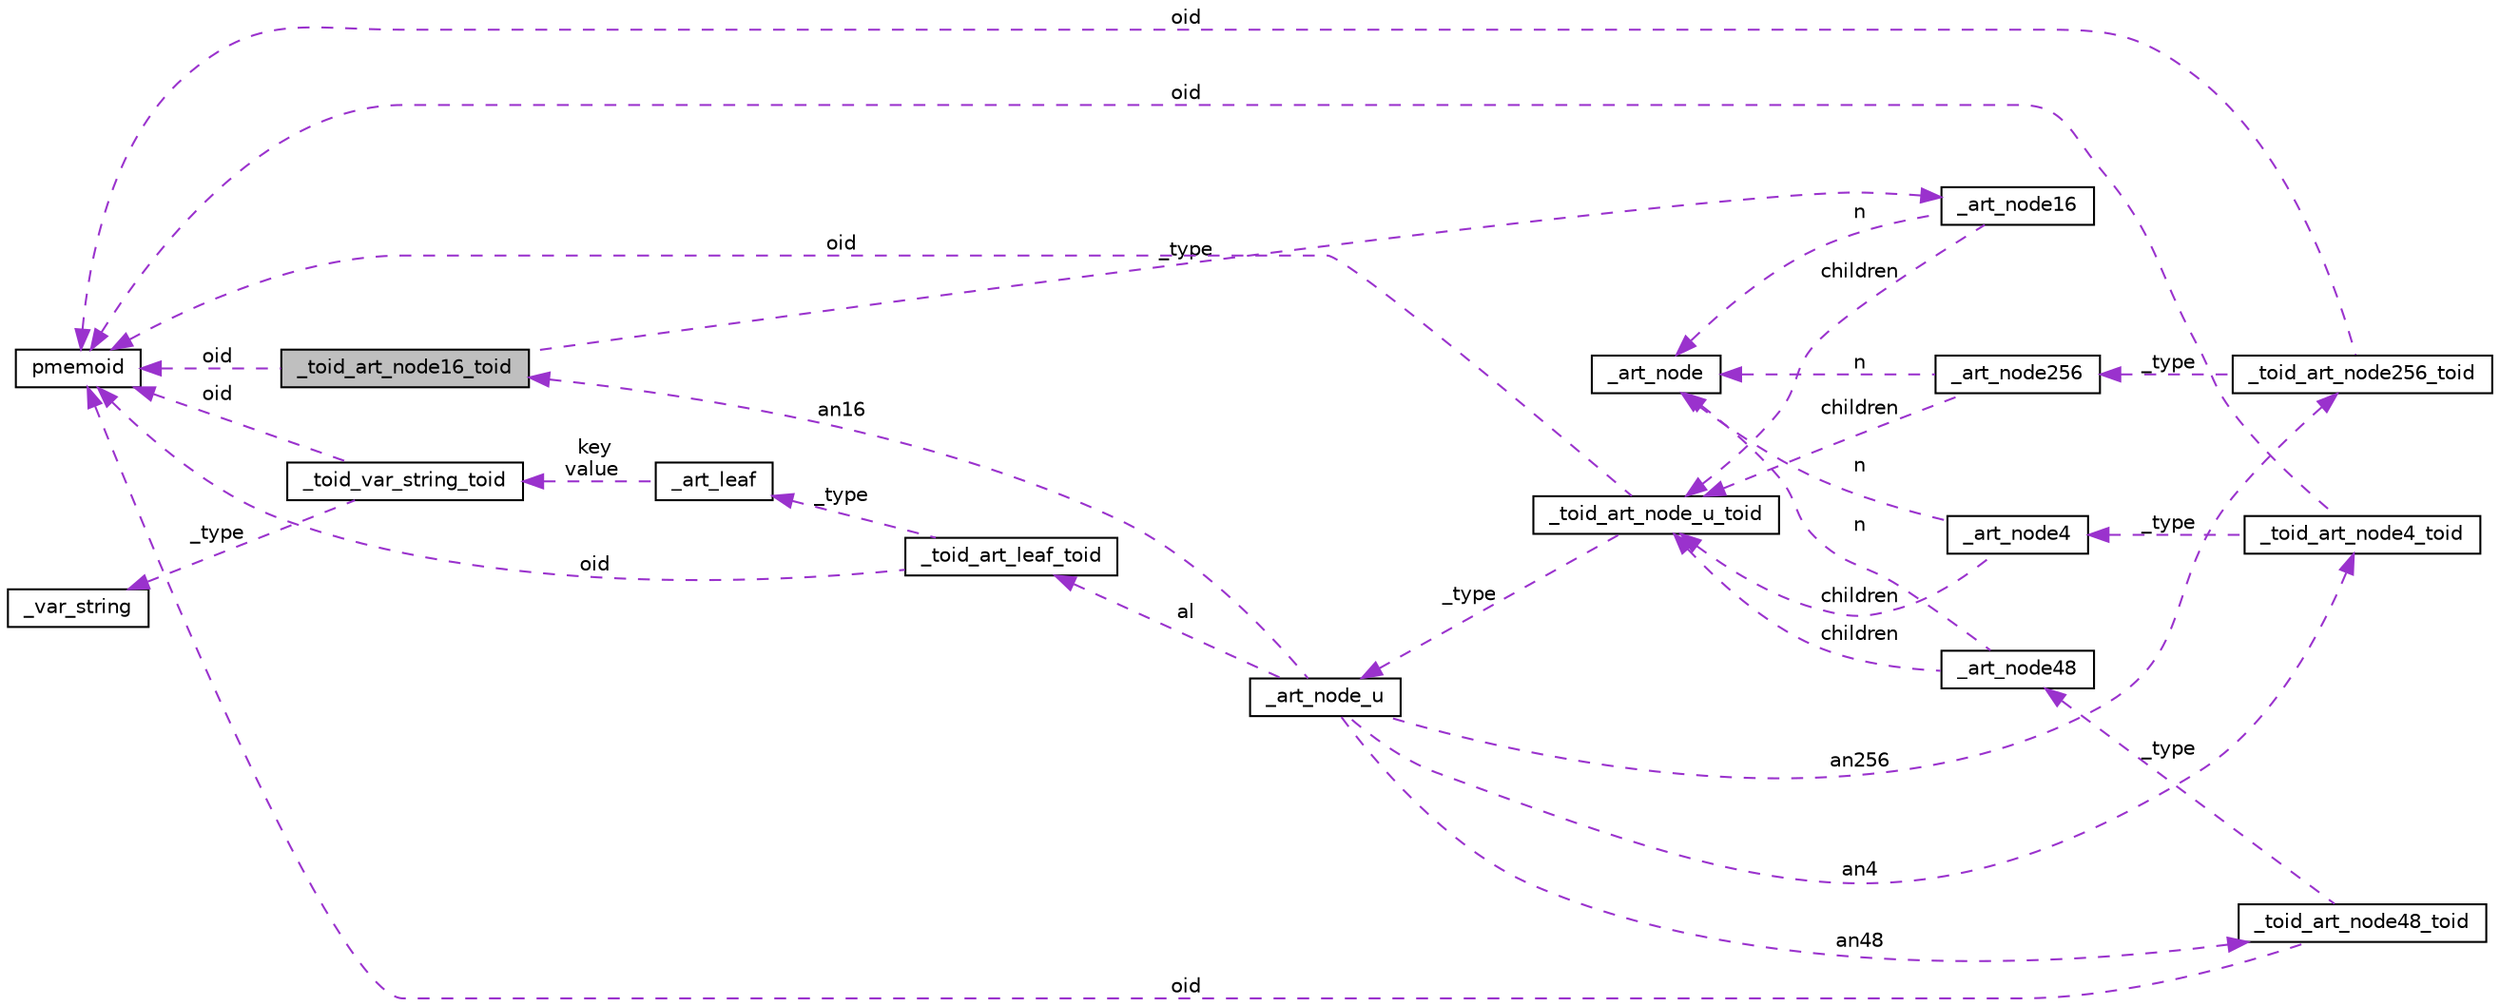digraph "_toid_art_node16_toid"
{
  edge [fontname="Helvetica",fontsize="10",labelfontname="Helvetica",labelfontsize="10"];
  node [fontname="Helvetica",fontsize="10",shape=record];
  rankdir="LR";
  Node1 [label="_toid_art_node16_toid",height=0.2,width=0.4,color="black", fillcolor="grey75", style="filled", fontcolor="black"];
  Node2 -> Node1 [dir="back",color="darkorchid3",fontsize="10",style="dashed",label=" _type" ,fontname="Helvetica"];
  Node2 [label="_art_node16",height=0.2,width=0.4,color="black", fillcolor="white", style="filled",URL="$struct__art__node16.html"];
  Node3 -> Node2 [dir="back",color="darkorchid3",fontsize="10",style="dashed",label=" children" ,fontname="Helvetica"];
  Node3 [label="_toid_art_node_u_toid",height=0.2,width=0.4,color="black", fillcolor="white", style="filled",URL="$union__toid__art__node__u__toid.html"];
  Node4 -> Node3 [dir="back",color="darkorchid3",fontsize="10",style="dashed",label=" oid" ,fontname="Helvetica"];
  Node4 [label="pmemoid",height=0.2,width=0.4,color="black", fillcolor="white", style="filled",URL="$structpmemoid.html"];
  Node5 -> Node3 [dir="back",color="darkorchid3",fontsize="10",style="dashed",label=" _type" ,fontname="Helvetica"];
  Node5 [label="_art_node_u",height=0.2,width=0.4,color="black", fillcolor="white", style="filled",URL="$struct__art__node__u.html"];
  Node6 -> Node5 [dir="back",color="darkorchid3",fontsize="10",style="dashed",label=" al" ,fontname="Helvetica"];
  Node6 [label="_toid_art_leaf_toid",height=0.2,width=0.4,color="black", fillcolor="white", style="filled",URL="$union__toid__art__leaf__toid.html"];
  Node7 -> Node6 [dir="back",color="darkorchid3",fontsize="10",style="dashed",label=" _type" ,fontname="Helvetica"];
  Node7 [label="_art_leaf",height=0.2,width=0.4,color="black", fillcolor="white", style="filled",URL="$struct__art__leaf.html"];
  Node8 -> Node7 [dir="back",color="darkorchid3",fontsize="10",style="dashed",label=" key\nvalue" ,fontname="Helvetica"];
  Node8 [label="_toid_var_string_toid",height=0.2,width=0.4,color="black", fillcolor="white", style="filled",URL="$union__toid__var__string__toid.html"];
  Node9 -> Node8 [dir="back",color="darkorchid3",fontsize="10",style="dashed",label=" _type" ,fontname="Helvetica"];
  Node9 [label="_var_string",height=0.2,width=0.4,color="black", fillcolor="white", style="filled",URL="$struct__var__string.html"];
  Node4 -> Node8 [dir="back",color="darkorchid3",fontsize="10",style="dashed",label=" oid" ,fontname="Helvetica"];
  Node4 -> Node6 [dir="back",color="darkorchid3",fontsize="10",style="dashed",label=" oid" ,fontname="Helvetica"];
  Node1 -> Node5 [dir="back",color="darkorchid3",fontsize="10",style="dashed",label=" an16" ,fontname="Helvetica"];
  Node10 -> Node5 [dir="back",color="darkorchid3",fontsize="10",style="dashed",label=" an4" ,fontname="Helvetica"];
  Node10 [label="_toid_art_node4_toid",height=0.2,width=0.4,color="black", fillcolor="white", style="filled",URL="$union__toid__art__node4__toid.html"];
  Node11 -> Node10 [dir="back",color="darkorchid3",fontsize="10",style="dashed",label=" _type" ,fontname="Helvetica"];
  Node11 [label="_art_node4",height=0.2,width=0.4,color="black", fillcolor="white", style="filled",URL="$struct__art__node4.html"];
  Node3 -> Node11 [dir="back",color="darkorchid3",fontsize="10",style="dashed",label=" children" ,fontname="Helvetica"];
  Node12 -> Node11 [dir="back",color="darkorchid3",fontsize="10",style="dashed",label=" n" ,fontname="Helvetica"];
  Node12 [label="_art_node",height=0.2,width=0.4,color="black", fillcolor="white", style="filled",URL="$struct__art__node.html"];
  Node4 -> Node10 [dir="back",color="darkorchid3",fontsize="10",style="dashed",label=" oid" ,fontname="Helvetica"];
  Node13 -> Node5 [dir="back",color="darkorchid3",fontsize="10",style="dashed",label=" an256" ,fontname="Helvetica"];
  Node13 [label="_toid_art_node256_toid",height=0.2,width=0.4,color="black", fillcolor="white", style="filled",URL="$union__toid__art__node256__toid.html"];
  Node14 -> Node13 [dir="back",color="darkorchid3",fontsize="10",style="dashed",label=" _type" ,fontname="Helvetica"];
  Node14 [label="_art_node256",height=0.2,width=0.4,color="black", fillcolor="white", style="filled",URL="$struct__art__node256.html"];
  Node3 -> Node14 [dir="back",color="darkorchid3",fontsize="10",style="dashed",label=" children" ,fontname="Helvetica"];
  Node12 -> Node14 [dir="back",color="darkorchid3",fontsize="10",style="dashed",label=" n" ,fontname="Helvetica"];
  Node4 -> Node13 [dir="back",color="darkorchid3",fontsize="10",style="dashed",label=" oid" ,fontname="Helvetica"];
  Node15 -> Node5 [dir="back",color="darkorchid3",fontsize="10",style="dashed",label=" an48" ,fontname="Helvetica"];
  Node15 [label="_toid_art_node48_toid",height=0.2,width=0.4,color="black", fillcolor="white", style="filled",URL="$union__toid__art__node48__toid.html"];
  Node4 -> Node15 [dir="back",color="darkorchid3",fontsize="10",style="dashed",label=" oid" ,fontname="Helvetica"];
  Node16 -> Node15 [dir="back",color="darkorchid3",fontsize="10",style="dashed",label=" _type" ,fontname="Helvetica"];
  Node16 [label="_art_node48",height=0.2,width=0.4,color="black", fillcolor="white", style="filled",URL="$struct__art__node48.html"];
  Node3 -> Node16 [dir="back",color="darkorchid3",fontsize="10",style="dashed",label=" children" ,fontname="Helvetica"];
  Node12 -> Node16 [dir="back",color="darkorchid3",fontsize="10",style="dashed",label=" n" ,fontname="Helvetica"];
  Node12 -> Node2 [dir="back",color="darkorchid3",fontsize="10",style="dashed",label=" n" ,fontname="Helvetica"];
  Node4 -> Node1 [dir="back",color="darkorchid3",fontsize="10",style="dashed",label=" oid" ,fontname="Helvetica"];
}
